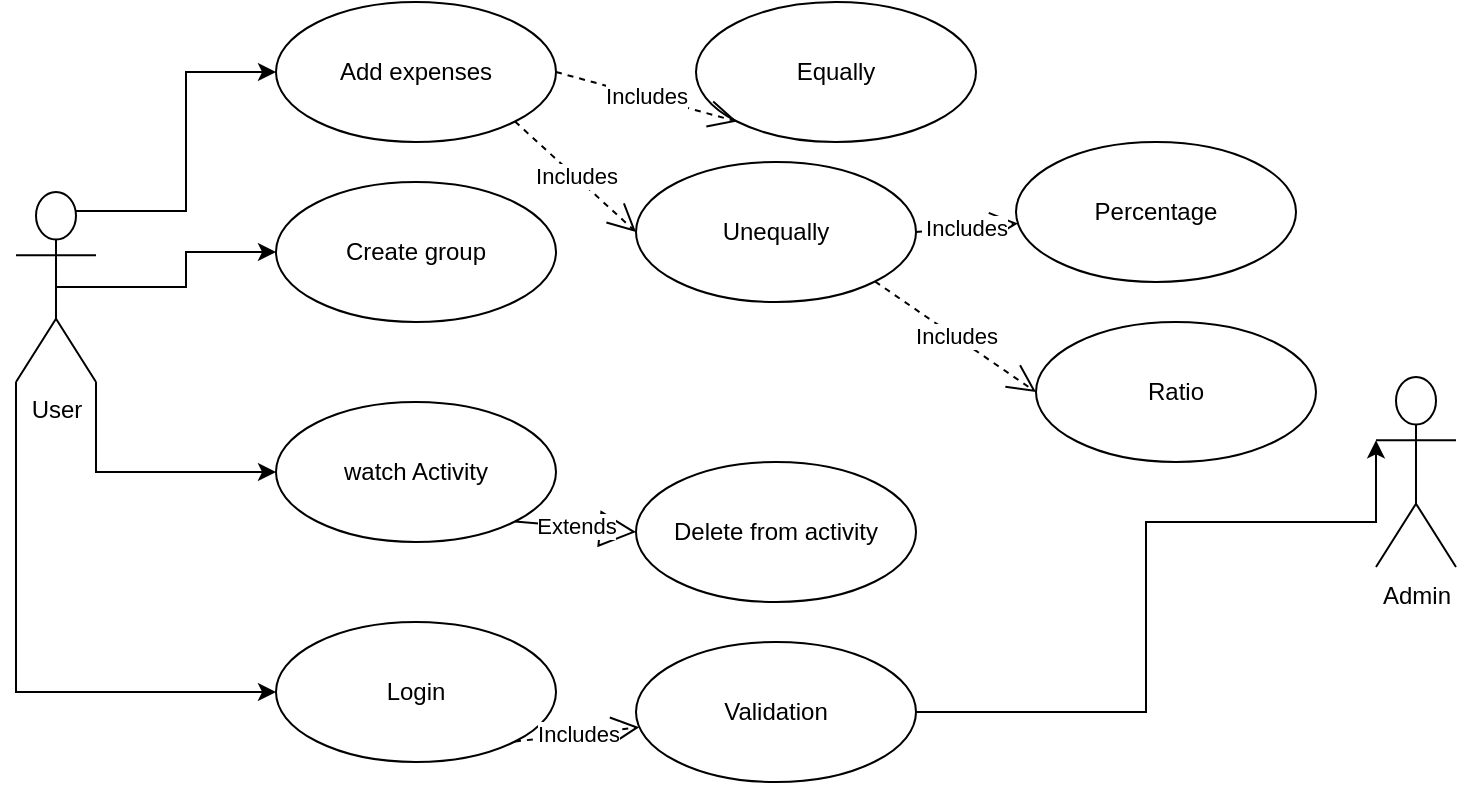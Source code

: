 <mxfile version="24.7.14">
  <diagram name="Page-1" id="pF7G8MZDzQnrK49iilyB">
    <mxGraphModel dx="1034" dy="412" grid="1" gridSize="10" guides="1" tooltips="1" connect="1" arrows="1" fold="1" page="1" pageScale="1" pageWidth="850" pageHeight="1100" math="0" shadow="0">
      <root>
        <mxCell id="0" />
        <mxCell id="1" parent="0" />
        <mxCell id="qkdkIAT6Hk8rwlYpPvaK-1" value="Create group" style="ellipse;whiteSpace=wrap;html=1;" parent="1" vertex="1">
          <mxGeometry x="230" y="100" width="140" height="70" as="geometry" />
        </mxCell>
        <mxCell id="Gqlj2awvw7rdL3OnLj-O-8" style="edgeStyle=orthogonalEdgeStyle;rounded=0;orthogonalLoop=1;jettySize=auto;html=1;exitX=0.5;exitY=0.5;exitDx=0;exitDy=0;exitPerimeter=0;entryX=0;entryY=0.5;entryDx=0;entryDy=0;" edge="1" parent="1" source="qkdkIAT6Hk8rwlYpPvaK-2" target="qkdkIAT6Hk8rwlYpPvaK-1">
          <mxGeometry relative="1" as="geometry" />
        </mxCell>
        <mxCell id="Gqlj2awvw7rdL3OnLj-O-11" style="edgeStyle=orthogonalEdgeStyle;rounded=0;orthogonalLoop=1;jettySize=auto;html=1;exitX=1;exitY=1;exitDx=0;exitDy=0;exitPerimeter=0;entryX=0;entryY=0.5;entryDx=0;entryDy=0;" edge="1" parent="1" source="qkdkIAT6Hk8rwlYpPvaK-2" target="qkdkIAT6Hk8rwlYpPvaK-3">
          <mxGeometry relative="1" as="geometry" />
        </mxCell>
        <mxCell id="Gqlj2awvw7rdL3OnLj-O-12" style="edgeStyle=orthogonalEdgeStyle;rounded=0;orthogonalLoop=1;jettySize=auto;html=1;exitX=0.75;exitY=0.1;exitDx=0;exitDy=0;exitPerimeter=0;entryX=0;entryY=0.5;entryDx=0;entryDy=0;" edge="1" parent="1" source="qkdkIAT6Hk8rwlYpPvaK-2" target="qkdkIAT6Hk8rwlYpPvaK-5">
          <mxGeometry relative="1" as="geometry" />
        </mxCell>
        <mxCell id="Gqlj2awvw7rdL3OnLj-O-13" style="edgeStyle=orthogonalEdgeStyle;rounded=0;orthogonalLoop=1;jettySize=auto;html=1;exitX=0;exitY=1;exitDx=0;exitDy=0;exitPerimeter=0;entryX=0;entryY=0.5;entryDx=0;entryDy=0;" edge="1" parent="1" source="qkdkIAT6Hk8rwlYpPvaK-2" target="qkdkIAT6Hk8rwlYpPvaK-4">
          <mxGeometry relative="1" as="geometry" />
        </mxCell>
        <object label="User" id="qkdkIAT6Hk8rwlYpPvaK-2">
          <mxCell style="shape=umlActor;verticalLabelPosition=bottom;verticalAlign=top;html=1;" parent="1" vertex="1">
            <mxGeometry x="100" y="105" width="40" height="95" as="geometry" />
          </mxCell>
        </object>
        <mxCell id="qkdkIAT6Hk8rwlYpPvaK-3" value="watch Activity" style="ellipse;whiteSpace=wrap;html=1;" parent="1" vertex="1">
          <mxGeometry x="230" y="210" width="140" height="70" as="geometry" />
        </mxCell>
        <mxCell id="qkdkIAT6Hk8rwlYpPvaK-4" value="Login" style="ellipse;whiteSpace=wrap;html=1;" parent="1" vertex="1">
          <mxGeometry x="230" y="320" width="140" height="70" as="geometry" />
        </mxCell>
        <mxCell id="qkdkIAT6Hk8rwlYpPvaK-5" value="Add expenses" style="ellipse;whiteSpace=wrap;html=1;" parent="1" vertex="1">
          <mxGeometry x="230" y="10" width="140" height="70" as="geometry" />
        </mxCell>
        <object label="Admin" id="qkdkIAT6Hk8rwlYpPvaK-10">
          <mxCell style="shape=umlActor;verticalLabelPosition=bottom;verticalAlign=top;html=1;" parent="1" vertex="1">
            <mxGeometry x="780" y="197.5" width="40" height="95" as="geometry" />
          </mxCell>
        </object>
        <mxCell id="qkdkIAT6Hk8rwlYpPvaK-11" value="Equally" style="ellipse;whiteSpace=wrap;html=1;" parent="1" vertex="1">
          <mxGeometry x="440" y="10" width="140" height="70" as="geometry" />
        </mxCell>
        <mxCell id="qkdkIAT6Hk8rwlYpPvaK-12" value="Unequally" style="ellipse;whiteSpace=wrap;html=1;" parent="1" vertex="1">
          <mxGeometry x="410" y="90" width="140" height="70" as="geometry" />
        </mxCell>
        <mxCell id="Gqlj2awvw7rdL3OnLj-O-1" value="Percentage" style="ellipse;whiteSpace=wrap;html=1;" vertex="1" parent="1">
          <mxGeometry x="600" y="80" width="140" height="70" as="geometry" />
        </mxCell>
        <mxCell id="Gqlj2awvw7rdL3OnLj-O-2" value="Ratio" style="ellipse;whiteSpace=wrap;html=1;" vertex="1" parent="1">
          <mxGeometry x="610" y="170" width="140" height="70" as="geometry" />
        </mxCell>
        <mxCell id="Gqlj2awvw7rdL3OnLj-O-3" value="Delete from activity" style="ellipse;whiteSpace=wrap;html=1;" vertex="1" parent="1">
          <mxGeometry x="410" y="240" width="140" height="70" as="geometry" />
        </mxCell>
        <mxCell id="Gqlj2awvw7rdL3OnLj-O-4" value="Validation" style="ellipse;whiteSpace=wrap;html=1;" vertex="1" parent="1">
          <mxGeometry x="410" y="330" width="140" height="70" as="geometry" />
        </mxCell>
        <mxCell id="Gqlj2awvw7rdL3OnLj-O-14" value="Includes" style="endArrow=open;endSize=12;dashed=1;html=1;rounded=0;exitX=1;exitY=0.5;exitDx=0;exitDy=0;entryX=0;entryY=1;entryDx=0;entryDy=0;" edge="1" parent="1" source="qkdkIAT6Hk8rwlYpPvaK-5" target="qkdkIAT6Hk8rwlYpPvaK-11">
          <mxGeometry width="160" relative="1" as="geometry">
            <mxPoint x="390" y="60" as="sourcePoint" />
            <mxPoint x="520" y="50" as="targetPoint" />
          </mxGeometry>
        </mxCell>
        <mxCell id="Gqlj2awvw7rdL3OnLj-O-15" value="Includes" style="endArrow=open;endSize=12;dashed=1;html=1;rounded=0;exitX=1;exitY=1;exitDx=0;exitDy=0;entryX=0;entryY=0.5;entryDx=0;entryDy=0;" edge="1" parent="1" source="qkdkIAT6Hk8rwlYpPvaK-5" target="qkdkIAT6Hk8rwlYpPvaK-12">
          <mxGeometry width="160" relative="1" as="geometry">
            <mxPoint x="349" y="75" as="sourcePoint" />
            <mxPoint x="440" y="100" as="targetPoint" />
          </mxGeometry>
        </mxCell>
        <mxCell id="Gqlj2awvw7rdL3OnLj-O-16" value="Includes" style="endArrow=open;endSize=12;dashed=1;html=1;rounded=0;exitX=1;exitY=1;exitDx=0;exitDy=0;" edge="1" parent="1" target="Gqlj2awvw7rdL3OnLj-O-1">
          <mxGeometry width="160" relative="1" as="geometry">
            <mxPoint x="550" y="125" as="sourcePoint" />
            <mxPoint x="611" y="180" as="targetPoint" />
          </mxGeometry>
        </mxCell>
        <mxCell id="Gqlj2awvw7rdL3OnLj-O-17" value="Includes" style="endArrow=open;endSize=12;dashed=1;html=1;rounded=0;entryX=0;entryY=0.5;entryDx=0;entryDy=0;exitX=1;exitY=1;exitDx=0;exitDy=0;" edge="1" parent="1" source="qkdkIAT6Hk8rwlYpPvaK-12" target="Gqlj2awvw7rdL3OnLj-O-2">
          <mxGeometry width="160" relative="1" as="geometry">
            <mxPoint x="530" y="190" as="sourcePoint" />
            <mxPoint x="580" y="205" as="targetPoint" />
          </mxGeometry>
        </mxCell>
        <mxCell id="Gqlj2awvw7rdL3OnLj-O-19" value="Extends" style="endArrow=block;endSize=16;endFill=0;html=1;rounded=0;entryX=0;entryY=0.5;entryDx=0;entryDy=0;exitX=1;exitY=1;exitDx=0;exitDy=0;" edge="1" parent="1" source="qkdkIAT6Hk8rwlYpPvaK-3" target="Gqlj2awvw7rdL3OnLj-O-3">
          <mxGeometry width="160" relative="1" as="geometry">
            <mxPoint x="340" y="220" as="sourcePoint" />
            <mxPoint x="500" y="220" as="targetPoint" />
          </mxGeometry>
        </mxCell>
        <mxCell id="Gqlj2awvw7rdL3OnLj-O-20" value="Includes" style="endArrow=open;endSize=12;dashed=1;html=1;rounded=0;exitX=1;exitY=1;exitDx=0;exitDy=0;" edge="1" parent="1" source="qkdkIAT6Hk8rwlYpPvaK-4" target="Gqlj2awvw7rdL3OnLj-O-4">
          <mxGeometry width="160" relative="1" as="geometry">
            <mxPoint x="349" y="360" as="sourcePoint" />
            <mxPoint x="410" y="415" as="targetPoint" />
          </mxGeometry>
        </mxCell>
        <mxCell id="Gqlj2awvw7rdL3OnLj-O-21" style="edgeStyle=orthogonalEdgeStyle;rounded=0;orthogonalLoop=1;jettySize=auto;html=1;exitX=1;exitY=0.5;exitDx=0;exitDy=0;entryX=0;entryY=0.333;entryDx=0;entryDy=0;entryPerimeter=0;" edge="1" parent="1" source="Gqlj2awvw7rdL3OnLj-O-4" target="qkdkIAT6Hk8rwlYpPvaK-10">
          <mxGeometry relative="1" as="geometry">
            <Array as="points">
              <mxPoint x="665" y="365" />
              <mxPoint x="665" y="270" />
              <mxPoint x="780" y="270" />
            </Array>
          </mxGeometry>
        </mxCell>
      </root>
    </mxGraphModel>
  </diagram>
</mxfile>
